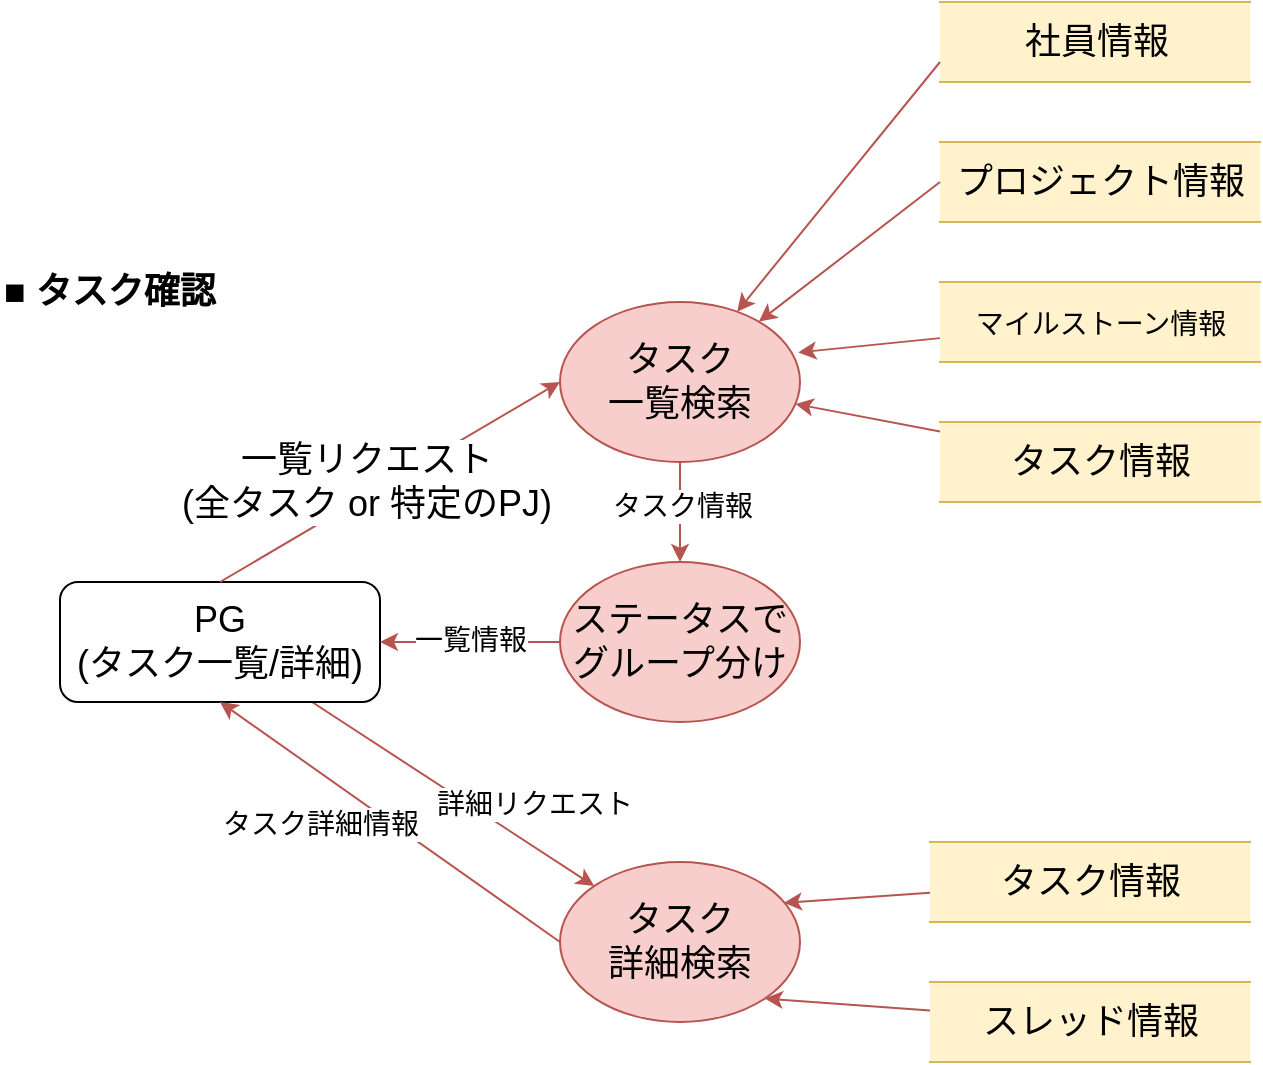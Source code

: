 <mxfile>
    <diagram id="R7YV2bXF27NJk0ryYCaB" name="Page-1">
        <mxGraphModel dx="1002" dy="1656" grid="1" gridSize="10" guides="1" tooltips="1" connect="1" arrows="1" fold="1" page="1" pageScale="1" pageWidth="850" pageHeight="1100" math="0" shadow="0">
            <root>
                <mxCell id="0"/>
                <mxCell id="1" parent="0"/>
                <mxCell id="2" value="&lt;font style=&quot;font-size: 18px;&quot;&gt;&lt;b&gt;■ タスク確認&lt;/b&gt;&lt;/font&gt;" style="text;html=1;strokeColor=none;fillColor=none;align=left;verticalAlign=middle;whiteSpace=wrap;rounded=0;" vertex="1" parent="1">
                    <mxGeometry x="10" y="10" width="160" height="30" as="geometry"/>
                </mxCell>
                <mxCell id="29" style="edgeStyle=none;html=1;fontSize=14;fillColor=#f8cecc;strokeColor=#b85450;" edge="1" parent="1" source="3" target="28">
                    <mxGeometry relative="1" as="geometry"/>
                </mxCell>
                <mxCell id="31" value="詳細リクエスト" style="edgeLabel;html=1;align=center;verticalAlign=middle;resizable=0;points=[];fontSize=14;" vertex="1" connectable="0" parent="29">
                    <mxGeometry x="0.14" y="2" relative="1" as="geometry">
                        <mxPoint x="29" as="offset"/>
                    </mxGeometry>
                </mxCell>
                <mxCell id="3" value="PG&lt;br&gt;(タスク一覧/詳細)" style="rounded=1;whiteSpace=wrap;html=1;fontSize=18;" vertex="1" parent="1">
                    <mxGeometry x="40" y="170" width="160" height="60" as="geometry"/>
                </mxCell>
                <mxCell id="4" value="" style="endArrow=classic;html=1;fontSize=18;fillColor=#f8cecc;strokeColor=#b85450;exitX=0.5;exitY=0;exitDx=0;exitDy=0;entryX=0;entryY=0.5;entryDx=0;entryDy=0;" edge="1" parent="1" source="3" target="5">
                    <mxGeometry width="50" height="50" relative="1" as="geometry">
                        <mxPoint x="150" y="150" as="sourcePoint"/>
                        <mxPoint x="200" y="100" as="targetPoint"/>
                    </mxGeometry>
                </mxCell>
                <mxCell id="11" value="一覧リクエスト&lt;br&gt;(全タスク or 特定のPJ)" style="edgeLabel;html=1;align=center;verticalAlign=middle;resizable=0;points=[];fontSize=18;" vertex="1" connectable="0" parent="4">
                    <mxGeometry x="-0.186" y="-1" relative="1" as="geometry">
                        <mxPoint x="3" y="-10" as="offset"/>
                    </mxGeometry>
                </mxCell>
                <mxCell id="24" style="edgeStyle=none;html=1;entryX=0.5;entryY=0;entryDx=0;entryDy=0;fontSize=14;fillColor=#f8cecc;strokeColor=#b85450;" edge="1" parent="1" source="5" target="23">
                    <mxGeometry relative="1" as="geometry"/>
                </mxCell>
                <mxCell id="25" value="タスク情報" style="edgeLabel;html=1;align=center;verticalAlign=middle;resizable=0;points=[];fontSize=14;" vertex="1" connectable="0" parent="24">
                    <mxGeometry x="-0.424" y="1" relative="1" as="geometry">
                        <mxPoint y="7" as="offset"/>
                    </mxGeometry>
                </mxCell>
                <mxCell id="5" value="タスク&lt;br&gt;一覧検索" style="ellipse;whiteSpace=wrap;html=1;fontSize=18;fillColor=#f8cecc;strokeColor=#b85450;" vertex="1" parent="1">
                    <mxGeometry x="290" y="30" width="120" height="80" as="geometry"/>
                </mxCell>
                <mxCell id="10" value="社員情報" style="html=1;dashed=0;whitespace=wrap;shape=partialRectangle;right=0;left=0;fontSize=18;fillColor=#fff2cc;strokeColor=#d6b656;" vertex="1" parent="1">
                    <mxGeometry x="480" y="-120" width="155" height="40" as="geometry"/>
                </mxCell>
                <mxCell id="12" value="プロジェクト情報" style="html=1;dashed=0;whitespace=wrap;shape=partialRectangle;right=0;left=0;fontSize=18;fillColor=#fff2cc;strokeColor=#d6b656;" vertex="1" parent="1">
                    <mxGeometry x="480" y="-50" width="160" height="40" as="geometry"/>
                </mxCell>
                <mxCell id="13" value="" style="endArrow=classic;html=1;fontSize=18;fillColor=#f8cecc;strokeColor=#b85450;exitX=0;exitY=0.75;exitDx=0;exitDy=0;" edge="1" parent="1" source="10" target="5">
                    <mxGeometry width="50" height="50" relative="1" as="geometry">
                        <mxPoint x="430" y="-40" as="sourcePoint"/>
                        <mxPoint x="390" y="-110" as="targetPoint"/>
                    </mxGeometry>
                </mxCell>
                <mxCell id="17" value="" style="endArrow=classic;html=1;fontSize=18;fillColor=#f8cecc;strokeColor=#b85450;exitX=0;exitY=0.5;exitDx=0;exitDy=0;" edge="1" parent="1" source="12" target="5">
                    <mxGeometry width="50" height="50" relative="1" as="geometry">
                        <mxPoint x="507.4" y="70" as="sourcePoint"/>
                        <mxPoint x="450.003" y="135.399" as="targetPoint"/>
                    </mxGeometry>
                </mxCell>
                <mxCell id="22" style="edgeStyle=none;html=1;entryX=0.993;entryY=0.315;entryDx=0;entryDy=0;entryPerimeter=0;fontSize=14;fillColor=#f8cecc;strokeColor=#b85450;" edge="1" parent="1" source="19" target="5">
                    <mxGeometry relative="1" as="geometry"/>
                </mxCell>
                <mxCell id="19" value="&lt;font style=&quot;font-size: 14px;&quot;&gt;マイルストーン情報&lt;/font&gt;" style="html=1;dashed=0;whitespace=wrap;shape=partialRectangle;right=0;left=0;fontSize=18;fillColor=#fff2cc;strokeColor=#d6b656;" vertex="1" parent="1">
                    <mxGeometry x="480" y="20" width="160" height="40" as="geometry"/>
                </mxCell>
                <mxCell id="21" style="edgeStyle=none;html=1;fontSize=14;fillColor=#f8cecc;strokeColor=#b85450;" edge="1" parent="1" source="20" target="5">
                    <mxGeometry relative="1" as="geometry"/>
                </mxCell>
                <mxCell id="20" value="タスク情報" style="html=1;dashed=0;whitespace=wrap;shape=partialRectangle;right=0;left=0;fontSize=18;fillColor=#fff2cc;strokeColor=#d6b656;" vertex="1" parent="1">
                    <mxGeometry x="480" y="90" width="160" height="40" as="geometry"/>
                </mxCell>
                <mxCell id="26" style="edgeStyle=none;html=1;fontSize=14;fillColor=#f8cecc;strokeColor=#b85450;" edge="1" parent="1" source="23" target="3">
                    <mxGeometry relative="1" as="geometry"/>
                </mxCell>
                <mxCell id="27" value="一覧情報" style="edgeLabel;html=1;align=center;verticalAlign=middle;resizable=0;points=[];fontSize=14;" vertex="1" connectable="0" parent="26">
                    <mxGeometry x="-0.351" y="-1" relative="1" as="geometry">
                        <mxPoint x="-16" as="offset"/>
                    </mxGeometry>
                </mxCell>
                <mxCell id="23" value="ステータスで&lt;br&gt;グループ分け" style="ellipse;whiteSpace=wrap;html=1;fontSize=18;fillColor=#f8cecc;strokeColor=#b85450;" vertex="1" parent="1">
                    <mxGeometry x="290" y="160" width="120" height="80" as="geometry"/>
                </mxCell>
                <mxCell id="30" style="edgeStyle=none;html=1;entryX=0.5;entryY=1;entryDx=0;entryDy=0;fontSize=14;exitX=0;exitY=0.5;exitDx=0;exitDy=0;fillColor=#f8cecc;strokeColor=#b85450;" edge="1" parent="1" source="28" target="3">
                    <mxGeometry relative="1" as="geometry"/>
                </mxCell>
                <mxCell id="32" value="タスク詳細情報" style="edgeLabel;html=1;align=center;verticalAlign=middle;resizable=0;points=[];fontSize=14;" vertex="1" connectable="0" parent="30">
                    <mxGeometry x="0.143" relative="1" as="geometry">
                        <mxPoint x="-23" y="9" as="offset"/>
                    </mxGeometry>
                </mxCell>
                <mxCell id="28" value="タスク&lt;br&gt;詳細検索" style="ellipse;whiteSpace=wrap;html=1;fontSize=18;fillColor=#f8cecc;strokeColor=#b85450;" vertex="1" parent="1">
                    <mxGeometry x="290" y="310" width="120" height="80" as="geometry"/>
                </mxCell>
                <mxCell id="35" style="edgeStyle=none;html=1;entryX=0.933;entryY=0.255;entryDx=0;entryDy=0;entryPerimeter=0;fontSize=14;fillColor=#f8cecc;strokeColor=#b85450;" edge="1" parent="1" source="33" target="28">
                    <mxGeometry relative="1" as="geometry"/>
                </mxCell>
                <mxCell id="33" value="タスク情報" style="html=1;dashed=0;whitespace=wrap;shape=partialRectangle;right=0;left=0;fontSize=18;fillColor=#fff2cc;strokeColor=#d6b656;" vertex="1" parent="1">
                    <mxGeometry x="475" y="300" width="160" height="40" as="geometry"/>
                </mxCell>
                <mxCell id="36" style="edgeStyle=none;html=1;entryX=1;entryY=1;entryDx=0;entryDy=0;fontSize=14;fillColor=#f8cecc;strokeColor=#b85450;" edge="1" parent="1" source="34" target="28">
                    <mxGeometry relative="1" as="geometry"/>
                </mxCell>
                <mxCell id="34" value="スレッド情報" style="html=1;dashed=0;whitespace=wrap;shape=partialRectangle;right=0;left=0;fontSize=18;fillColor=#fff2cc;strokeColor=#d6b656;" vertex="1" parent="1">
                    <mxGeometry x="475" y="370" width="160" height="40" as="geometry"/>
                </mxCell>
            </root>
        </mxGraphModel>
    </diagram>
</mxfile>